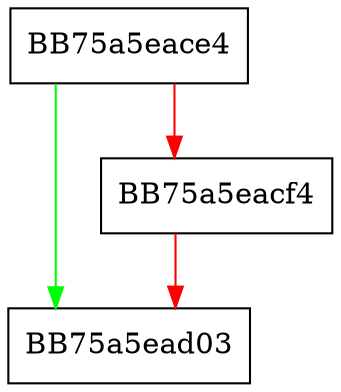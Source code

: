 digraph ReleaseFilterOplock {
  node [shape="box"];
  graph [splines=ortho];
  BB75a5eace4 -> BB75a5ead03 [color="green"];
  BB75a5eace4 -> BB75a5eacf4 [color="red"];
  BB75a5eacf4 -> BB75a5ead03 [color="red"];
}